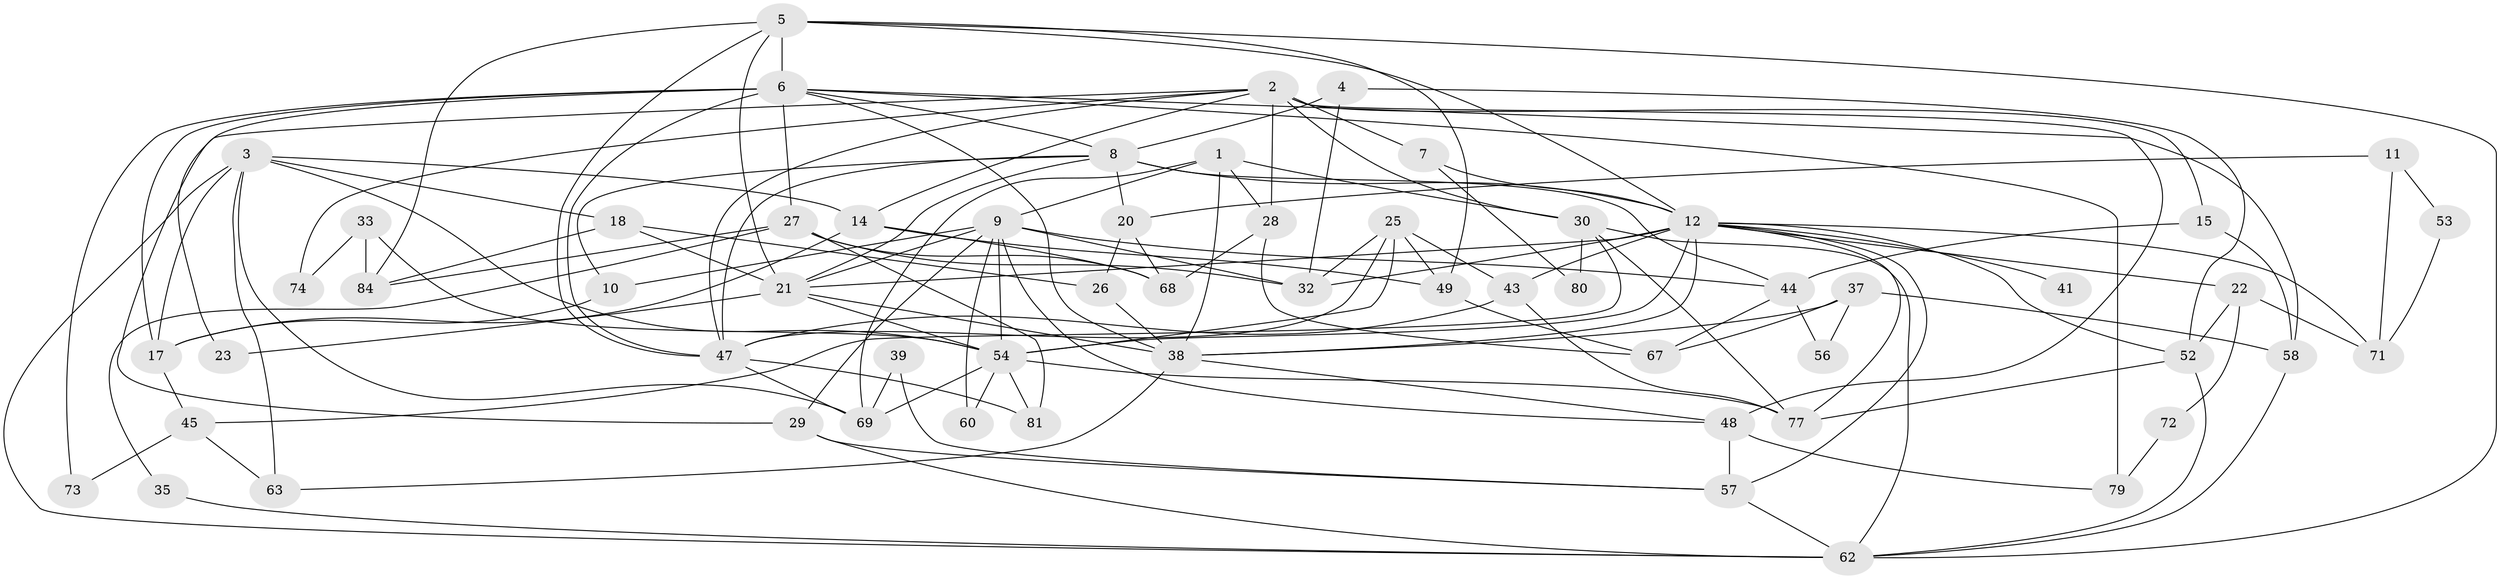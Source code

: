 // original degree distribution, {5: 0.26744186046511625, 3: 0.22093023255813954, 7: 0.03488372093023256, 4: 0.2558139534883721, 6: 0.03488372093023256, 2: 0.16279069767441862, 8: 0.011627906976744186, 9: 0.011627906976744186}
// Generated by graph-tools (version 1.1) at 2025/18/03/04/25 18:18:57]
// undirected, 60 vertices, 140 edges
graph export_dot {
graph [start="1"]
  node [color=gray90,style=filled];
  1;
  2 [super="+42+16"];
  3 [super="+13"];
  4;
  5 [super="+34"];
  6 [super="+36"];
  7;
  8 [super="+19"];
  9 [super="+51"];
  10;
  11;
  12 [super="+59+24+85"];
  14;
  15;
  17;
  18;
  20;
  21 [super="+61"];
  22;
  23;
  25;
  26 [super="+46"];
  27 [super="+65"];
  28 [super="+70+31"];
  29;
  30 [super="+40"];
  32;
  33;
  35;
  37;
  38 [super="+64"];
  39;
  41;
  43;
  44 [super="+78"];
  45;
  47 [super="+75+50"];
  48 [super="+55"];
  49;
  52 [super="+83"];
  53;
  54 [super="+82"];
  56;
  57;
  58;
  60;
  62 [super="+76"];
  63;
  67;
  68;
  69;
  71;
  72;
  73;
  74;
  77;
  79;
  80;
  81;
  84;
  1 -- 9;
  1 -- 69;
  1 -- 38;
  1 -- 28;
  1 -- 30;
  2 -- 48 [weight=2];
  2 -- 7;
  2 -- 14;
  2 -- 15;
  2 -- 74;
  2 -- 29;
  2 -- 47;
  2 -- 28;
  2 -- 30;
  3 -- 18;
  3 -- 63;
  3 -- 17;
  3 -- 69;
  3 -- 54;
  3 -- 62;
  3 -- 14;
  4 -- 52;
  4 -- 32;
  4 -- 8;
  5 -- 49;
  5 -- 47;
  5 -- 84;
  5 -- 21;
  5 -- 6;
  5 -- 12;
  5 -- 62;
  6 -- 17;
  6 -- 23;
  6 -- 27 [weight=3];
  6 -- 79;
  6 -- 73;
  6 -- 58;
  6 -- 47;
  6 -- 38;
  6 -- 8;
  7 -- 12 [weight=2];
  7 -- 80;
  8 -- 10;
  8 -- 20;
  8 -- 47;
  8 -- 12;
  8 -- 44;
  8 -- 21;
  9 -- 10;
  9 -- 21;
  9 -- 29;
  9 -- 44;
  9 -- 54;
  9 -- 32;
  9 -- 48;
  9 -- 60;
  10 -- 17;
  11 -- 20;
  11 -- 71;
  11 -- 53;
  12 -- 21;
  12 -- 22;
  12 -- 41 [weight=2];
  12 -- 43;
  12 -- 32;
  12 -- 71;
  12 -- 77;
  12 -- 52;
  12 -- 54;
  12 -- 57;
  12 -- 38;
  14 -- 17;
  14 -- 49;
  14 -- 68;
  15 -- 44;
  15 -- 58;
  17 -- 45;
  18 -- 84;
  18 -- 21;
  18 -- 26;
  20 -- 68;
  20 -- 26;
  21 -- 23;
  21 -- 38;
  21 -- 54;
  22 -- 52 [weight=2];
  22 -- 71;
  22 -- 72;
  25 -- 32;
  25 -- 43;
  25 -- 49;
  25 -- 54;
  25 -- 47;
  26 -- 38;
  27 -- 32;
  27 -- 35;
  27 -- 84;
  27 -- 81;
  27 -- 68;
  28 -- 67;
  28 -- 68;
  29 -- 57;
  29 -- 62;
  30 -- 45;
  30 -- 80;
  30 -- 77;
  30 -- 62;
  33 -- 84;
  33 -- 74;
  33 -- 54;
  35 -- 62;
  37 -- 58;
  37 -- 38;
  37 -- 56;
  37 -- 67;
  38 -- 63;
  38 -- 48;
  39 -- 69;
  39 -- 57;
  43 -- 77;
  43 -- 47;
  44 -- 56;
  44 -- 67;
  45 -- 63;
  45 -- 73;
  47 -- 81;
  47 -- 69;
  48 -- 79;
  48 -- 57;
  49 -- 67;
  52 -- 77;
  52 -- 62;
  53 -- 71;
  54 -- 60;
  54 -- 69;
  54 -- 81;
  54 -- 77;
  57 -- 62;
  58 -- 62;
  72 -- 79;
}
